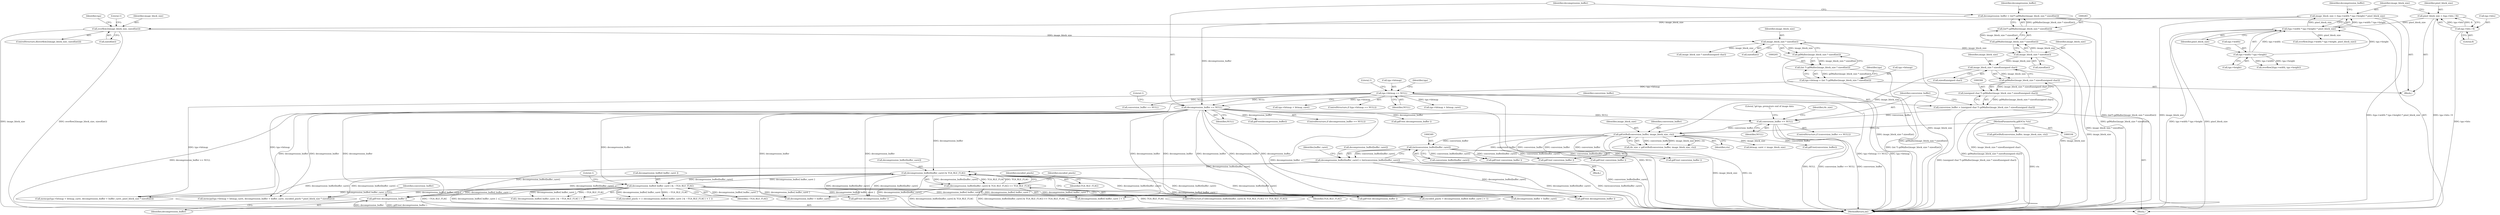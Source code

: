 digraph "0_libgd_58b6dde319c301b0eae27d12e2a659e067d80558@pointer" {
"1000508" [label="(Call,gdFree( decompression_buffer ))"];
"1000290" [label="(Call,decompression_buffer == NULL)"];
"1000280" [label="(Call,decompression_buffer = (int*) gdMalloc(image_block_size * sizeof(int)))"];
"1000282" [label="(Call,(int*) gdMalloc(image_block_size * sizeof(int)))"];
"1000284" [label="(Call,gdMalloc(image_block_size * sizeof(int)))"];
"1000285" [label="(Call,image_block_size * sizeof(int))"];
"1000207" [label="(Call,image_block_size * sizeof(int))"];
"1000177" [label="(Call,overflow2(image_block_size, sizeof(int)))"];
"1000117" [label="(Call,image_block_size = (tga->width * tga->height) * pixel_block_size)"];
"1000119" [label="(Call,(tga->width * tga->height) * pixel_block_size)"];
"1000120" [label="(Call,tga->width * tga->height)"];
"1000109" [label="(Call,pixel_block_size = (tga->bits / 8))"];
"1000111" [label="(Call,tga->bits / 8)"];
"1000212" [label="(Call,tga->bitmap == NULL)"];
"1000200" [label="(Call,tga->bitmap = (int *) gdMalloc(image_block_size * sizeof(int)))"];
"1000204" [label="(Call,(int *) gdMalloc(image_block_size * sizeof(int)))"];
"1000206" [label="(Call,gdMalloc(image_block_size * sizeof(int)))"];
"1000379" [label="(Call,decompression_buffer[buffer_caret] & TGA_RLE_FLAG)"];
"1000344" [label="(Call,decompression_buffer[buffer_caret] = (int)conversion_buffer[buffer_caret])"];
"1000348" [label="(Call,(int)conversion_buffer[buffer_caret])"];
"1000320" [label="(Call,gdGetBuf(conversion_buffer, image_block_size, ctx))"];
"1000307" [label="(Call,conversion_buffer == NULL)"];
"1000297" [label="(Call,conversion_buffer = (unsigned char *) gdMalloc(image_block_size * sizeof(unsigned char)))"];
"1000299" [label="(Call,(unsigned char *) gdMalloc(image_block_size * sizeof(unsigned char)))"];
"1000301" [label="(Call,gdMalloc(image_block_size * sizeof(unsigned char)))"];
"1000302" [label="(Call,image_block_size * sizeof(unsigned char))"];
"1000105" [label="(MethodParameterIn,gdIOCtx *ctx)"];
"1000389" [label="(Call,decompression_buffer[ buffer_caret ] & ~TGA_RLE_FLAG)"];
"1000378" [label="(Call,(decompression_buffer[buffer_caret] & TGA_RLE_FLAG) == TGA_RLE_FLAG)"];
"1000120" [label="(Call,tga->width * tga->height)"];
"1000307" [label="(Call,conversion_buffer == NULL)"];
"1000287" [label="(Call,sizeof(int))"];
"1000387" [label="(Identifier,encoded_pixels)"];
"1000184" [label="(Literal,1)"];
"1000302" [label="(Call,image_block_size * sizeof(unsigned char))"];
"1000212" [label="(Call,tga->bitmap == NULL)"];
"1000296" [label="(Literal,1)"];
"1000390" [label="(Call,decompression_buffer[ buffer_caret ])"];
"1000377" [label="(ControlStructure,if ((decompression_buffer[buffer_caret] & TGA_RLE_FLAG) == TGA_RLE_FLAG))"];
"1000297" [label="(Call,conversion_buffer = (unsigned char *) gdMalloc(image_block_size * sizeof(unsigned char)))"];
"1000200" [label="(Call,tga->bitmap = (int *) gdMalloc(image_block_size * sizeof(int)))"];
"1000301" [label="(Call,gdMalloc(image_block_size * sizeof(unsigned char)))"];
"1000354" [label="(Identifier,buffer_caret)"];
"1000321" [label="(Identifier,conversion_buffer)"];
"1000348" [label="(Call,(int)conversion_buffer[buffer_caret])"];
"1000281" [label="(Identifier,decompression_buffer)"];
"1000117" [label="(Call,image_block_size = (tga->width * tga->height) * pixel_block_size)"];
"1000320" [label="(Call,gdGetBuf(conversion_buffer, image_block_size, ctx))"];
"1000508" [label="(Call,gdFree( decompression_buffer ))"];
"1000204" [label="(Call,(int *) gdMalloc(image_block_size * sizeof(int)))"];
"1000124" [label="(Call,tga->height)"];
"1000372" [label="(Call,gdFree( conversion_buffer ))"];
"1000318" [label="(Call,rle_size = gdGetBuf(conversion_buffer, image_block_size, ctx))"];
"1000452" [label="(Call,decompression_buffer[ buffer_caret ] + 1)"];
"1000214" [label="(Identifier,tga)"];
"1000176" [label="(ControlStructure,if(overflow2(image_block_size, sizeof(int))))"];
"1000478" [label="(Call,gdFree( conversion_buffer ))"];
"1000435" [label="(Call,decompression_buffer + buffer_caret)"];
"1000450" [label="(Call,encoded_pixels = decompression_buffer[ buffer_caret ] + 1)"];
"1000213" [label="(Call,tga->bitmap)"];
"1000323" [label="(Identifier,ctx)"];
"1000414" [label="(Call,gdFree( conversion_buffer ))"];
"1000306" [label="(ControlStructure,if (conversion_buffer == NULL))"];
"1000224" [label="(Block,)"];
"1000127" [label="(Identifier,pixel_block_size)"];
"1000380" [label="(Call,decompression_buffer[buffer_caret])"];
"1000178" [label="(Identifier,image_block_size)"];
"1000304" [label="(Call,sizeof(unsigned char))"];
"1000292" [label="(Identifier,NULL)"];
"1000284" [label="(Call,gdMalloc(image_block_size * sizeof(int)))"];
"1000115" [label="(Literal,8)"];
"1000331" [label="(Call,gdFree(decompression_buffer))"];
"1000286" [label="(Identifier,image_block_size)"];
"1000359" [label="(Call,bitmap_caret < image_block_size)"];
"1000384" [label="(Identifier,TGA_RLE_FLAG)"];
"1000222" [label="(Identifier,tga)"];
"1000511" [label="(Identifier,conversion_buffer)"];
"1000299" [label="(Call,(unsigned char *) gdMalloc(image_block_size * sizeof(unsigned char)))"];
"1000322" [label="(Identifier,image_block_size)"];
"1000386" [label="(Call,encoded_pixels = ( ( decompression_buffer[ buffer_caret ] & ~TGA_RLE_FLAG ) + 1 ))"];
"1000236" [label="(Call,conversion_buffer == NULL)"];
"1000515" [label="(MethodReturn,int)"];
"1000280" [label="(Call,decompression_buffer = (int*) gdMalloc(image_block_size * sizeof(int)))"];
"1000290" [label="(Call,decompression_buffer == NULL)"];
"1000309" [label="(Identifier,NULL)"];
"1000489" [label="(Call,decompression_buffer + buffer_caret)"];
"1000109" [label="(Call,pixel_block_size = (tga->bits / 8))"];
"1000476" [label="(Call,gdFree( decompression_buffer ))"];
"1000389" [label="(Call,decompression_buffer[ buffer_caret ] & ~TGA_RLE_FLAG)"];
"1000289" [label="(ControlStructure,if (decompression_buffer == NULL))"];
"1000151" [label="(Call,overflow2(tga->width, tga->height))"];
"1000430" [label="(Call,tga->bitmap + bitmap_caret)"];
"1000303" [label="(Identifier,image_block_size)"];
"1000394" [label="(Literal,1)"];
"1000219" [label="(Literal,1)"];
"1000451" [label="(Identifier,encoded_pixels)"];
"1000370" [label="(Call,gdFree( decompression_buffer ))"];
"1000509" [label="(Identifier,decompression_buffer)"];
"1000383" [label="(Identifier,TGA_RLE_FLAG)"];
"1000412" [label="(Call,gdFree( decompression_buffer ))"];
"1000177" [label="(Call,overflow2(image_block_size, sizeof(int)))"];
"1000231" [label="(Call,image_block_size * sizeof(unsigned char))"];
"1000112" [label="(Call,tga->bits)"];
"1000510" [label="(Call,gdFree( conversion_buffer ))"];
"1000105" [label="(MethodParameterIn,gdIOCtx *ctx)"];
"1000343" [label="(Block,)"];
"1000245" [label="(Call,gdGetBuf(conversion_buffer, image_block_size, ctx))"];
"1000429" [label="(Call,memcpy(tga->bitmap + bitmap_caret, decompression_buffer + buffer_caret, pixel_block_size * sizeof(int)))"];
"1000179" [label="(Call,sizeof(int))"];
"1000298" [label="(Identifier,conversion_buffer)"];
"1000111" [label="(Call,tga->bits / 8)"];
"1000209" [label="(Call,sizeof(int))"];
"1000206" [label="(Call,gdMalloc(image_block_size * sizeof(int)))"];
"1000285" [label="(Call,image_block_size * sizeof(int))"];
"1000207" [label="(Call,image_block_size * sizeof(int))"];
"1000130" [label="(Identifier,decompression_buffer)"];
"1000312" [label="(Literal,\"gd-tga: premature end of image data\n\")"];
"1000308" [label="(Identifier,conversion_buffer)"];
"1000121" [label="(Call,tga->width)"];
"1000211" [label="(ControlStructure,if (tga->bitmap == NULL))"];
"1000201" [label="(Call,tga->bitmap)"];
"1000291" [label="(Identifier,decompression_buffer)"];
"1000483" [label="(Call,memcpy(tga->bitmap + bitmap_caret, decompression_buffer + buffer_caret, encoded_pixels * pixel_block_size * sizeof(int)))"];
"1000208" [label="(Identifier,image_block_size)"];
"1000329" [label="(Call,gdFree(conversion_buffer))"];
"1000189" [label="(Identifier,tga)"];
"1000118" [label="(Identifier,image_block_size)"];
"1000119" [label="(Call,(tga->width * tga->height) * pixel_block_size)"];
"1000393" [label="(Identifier,~TGA_RLE_FLAG)"];
"1000282" [label="(Call,(int*) gdMalloc(image_block_size * sizeof(int)))"];
"1000216" [label="(Identifier,NULL)"];
"1000388" [label="(Call,( decompression_buffer[ buffer_caret ] & ~TGA_RLE_FLAG ) + 1)"];
"1000107" [label="(Block,)"];
"1000163" [label="(Call,overflow2(tga->width * tga->height, pixel_block_size))"];
"1000313" [label="(Call,gdFree( decompression_buffer ))"];
"1000350" [label="(Call,conversion_buffer[buffer_caret])"];
"1000379" [label="(Call,decompression_buffer[buffer_caret] & TGA_RLE_FLAG)"];
"1000484" [label="(Call,tga->bitmap + bitmap_caret)"];
"1000378" [label="(Call,(decompression_buffer[buffer_caret] & TGA_RLE_FLAG) == TGA_RLE_FLAG)"];
"1000345" [label="(Call,decompression_buffer[buffer_caret])"];
"1000319" [label="(Identifier,rle_size)"];
"1000344" [label="(Call,decompression_buffer[buffer_caret] = (int)conversion_buffer[buffer_caret])"];
"1000110" [label="(Identifier,pixel_block_size)"];
"1000508" -> "1000224"  [label="AST: "];
"1000508" -> "1000509"  [label="CFG: "];
"1000509" -> "1000508"  [label="AST: "];
"1000511" -> "1000508"  [label="CFG: "];
"1000508" -> "1000515"  [label="DDG: decompression_buffer"];
"1000508" -> "1000515"  [label="DDG: gdFree( decompression_buffer )"];
"1000290" -> "1000508"  [label="DDG: decompression_buffer"];
"1000379" -> "1000508"  [label="DDG: decompression_buffer[buffer_caret]"];
"1000344" -> "1000508"  [label="DDG: decompression_buffer[buffer_caret]"];
"1000389" -> "1000508"  [label="DDG: decompression_buffer[ buffer_caret ]"];
"1000290" -> "1000289"  [label="AST: "];
"1000290" -> "1000292"  [label="CFG: "];
"1000291" -> "1000290"  [label="AST: "];
"1000292" -> "1000290"  [label="AST: "];
"1000296" -> "1000290"  [label="CFG: "];
"1000298" -> "1000290"  [label="CFG: "];
"1000290" -> "1000515"  [label="DDG: decompression_buffer"];
"1000290" -> "1000515"  [label="DDG: NULL"];
"1000290" -> "1000515"  [label="DDG: decompression_buffer == NULL"];
"1000280" -> "1000290"  [label="DDG: decompression_buffer"];
"1000212" -> "1000290"  [label="DDG: NULL"];
"1000290" -> "1000307"  [label="DDG: NULL"];
"1000290" -> "1000313"  [label="DDG: decompression_buffer"];
"1000290" -> "1000331"  [label="DDG: decompression_buffer"];
"1000290" -> "1000370"  [label="DDG: decompression_buffer"];
"1000290" -> "1000379"  [label="DDG: decompression_buffer"];
"1000290" -> "1000389"  [label="DDG: decompression_buffer"];
"1000290" -> "1000412"  [label="DDG: decompression_buffer"];
"1000290" -> "1000429"  [label="DDG: decompression_buffer"];
"1000290" -> "1000435"  [label="DDG: decompression_buffer"];
"1000290" -> "1000450"  [label="DDG: decompression_buffer"];
"1000290" -> "1000452"  [label="DDG: decompression_buffer"];
"1000290" -> "1000476"  [label="DDG: decompression_buffer"];
"1000290" -> "1000483"  [label="DDG: decompression_buffer"];
"1000290" -> "1000489"  [label="DDG: decompression_buffer"];
"1000280" -> "1000224"  [label="AST: "];
"1000280" -> "1000282"  [label="CFG: "];
"1000281" -> "1000280"  [label="AST: "];
"1000282" -> "1000280"  [label="AST: "];
"1000291" -> "1000280"  [label="CFG: "];
"1000280" -> "1000515"  [label="DDG: (int*) gdMalloc(image_block_size * sizeof(int))"];
"1000282" -> "1000280"  [label="DDG: gdMalloc(image_block_size * sizeof(int))"];
"1000282" -> "1000284"  [label="CFG: "];
"1000283" -> "1000282"  [label="AST: "];
"1000284" -> "1000282"  [label="AST: "];
"1000282" -> "1000515"  [label="DDG: gdMalloc(image_block_size * sizeof(int))"];
"1000284" -> "1000282"  [label="DDG: image_block_size * sizeof(int)"];
"1000284" -> "1000285"  [label="CFG: "];
"1000285" -> "1000284"  [label="AST: "];
"1000284" -> "1000515"  [label="DDG: image_block_size * sizeof(int)"];
"1000285" -> "1000284"  [label="DDG: image_block_size"];
"1000285" -> "1000287"  [label="CFG: "];
"1000286" -> "1000285"  [label="AST: "];
"1000287" -> "1000285"  [label="AST: "];
"1000285" -> "1000515"  [label="DDG: image_block_size"];
"1000207" -> "1000285"  [label="DDG: image_block_size"];
"1000285" -> "1000302"  [label="DDG: image_block_size"];
"1000207" -> "1000206"  [label="AST: "];
"1000207" -> "1000209"  [label="CFG: "];
"1000208" -> "1000207"  [label="AST: "];
"1000209" -> "1000207"  [label="AST: "];
"1000206" -> "1000207"  [label="CFG: "];
"1000207" -> "1000515"  [label="DDG: image_block_size"];
"1000207" -> "1000206"  [label="DDG: image_block_size"];
"1000177" -> "1000207"  [label="DDG: image_block_size"];
"1000207" -> "1000231"  [label="DDG: image_block_size"];
"1000177" -> "1000176"  [label="AST: "];
"1000177" -> "1000179"  [label="CFG: "];
"1000178" -> "1000177"  [label="AST: "];
"1000179" -> "1000177"  [label="AST: "];
"1000184" -> "1000177"  [label="CFG: "];
"1000189" -> "1000177"  [label="CFG: "];
"1000177" -> "1000515"  [label="DDG: image_block_size"];
"1000177" -> "1000515"  [label="DDG: overflow2(image_block_size, sizeof(int))"];
"1000117" -> "1000177"  [label="DDG: image_block_size"];
"1000117" -> "1000107"  [label="AST: "];
"1000117" -> "1000119"  [label="CFG: "];
"1000118" -> "1000117"  [label="AST: "];
"1000119" -> "1000117"  [label="AST: "];
"1000130" -> "1000117"  [label="CFG: "];
"1000117" -> "1000515"  [label="DDG: image_block_size"];
"1000117" -> "1000515"  [label="DDG: (tga->width * tga->height) * pixel_block_size"];
"1000119" -> "1000117"  [label="DDG: tga->width * tga->height"];
"1000119" -> "1000117"  [label="DDG: pixel_block_size"];
"1000119" -> "1000127"  [label="CFG: "];
"1000120" -> "1000119"  [label="AST: "];
"1000127" -> "1000119"  [label="AST: "];
"1000119" -> "1000515"  [label="DDG: pixel_block_size"];
"1000119" -> "1000515"  [label="DDG: tga->width * tga->height"];
"1000120" -> "1000119"  [label="DDG: tga->width"];
"1000120" -> "1000119"  [label="DDG: tga->height"];
"1000109" -> "1000119"  [label="DDG: pixel_block_size"];
"1000119" -> "1000163"  [label="DDG: pixel_block_size"];
"1000120" -> "1000124"  [label="CFG: "];
"1000121" -> "1000120"  [label="AST: "];
"1000124" -> "1000120"  [label="AST: "];
"1000127" -> "1000120"  [label="CFG: "];
"1000120" -> "1000151"  [label="DDG: tga->width"];
"1000120" -> "1000151"  [label="DDG: tga->height"];
"1000109" -> "1000107"  [label="AST: "];
"1000109" -> "1000111"  [label="CFG: "];
"1000110" -> "1000109"  [label="AST: "];
"1000111" -> "1000109"  [label="AST: "];
"1000118" -> "1000109"  [label="CFG: "];
"1000109" -> "1000515"  [label="DDG: tga->bits / 8"];
"1000111" -> "1000109"  [label="DDG: tga->bits"];
"1000111" -> "1000109"  [label="DDG: 8"];
"1000111" -> "1000115"  [label="CFG: "];
"1000112" -> "1000111"  [label="AST: "];
"1000115" -> "1000111"  [label="AST: "];
"1000111" -> "1000515"  [label="DDG: tga->bits"];
"1000212" -> "1000211"  [label="AST: "];
"1000212" -> "1000216"  [label="CFG: "];
"1000213" -> "1000212"  [label="AST: "];
"1000216" -> "1000212"  [label="AST: "];
"1000219" -> "1000212"  [label="CFG: "];
"1000222" -> "1000212"  [label="CFG: "];
"1000212" -> "1000515"  [label="DDG: NULL"];
"1000212" -> "1000515"  [label="DDG: tga->bitmap == NULL"];
"1000212" -> "1000515"  [label="DDG: tga->bitmap"];
"1000200" -> "1000212"  [label="DDG: tga->bitmap"];
"1000212" -> "1000236"  [label="DDG: NULL"];
"1000212" -> "1000429"  [label="DDG: tga->bitmap"];
"1000212" -> "1000430"  [label="DDG: tga->bitmap"];
"1000212" -> "1000483"  [label="DDG: tga->bitmap"];
"1000212" -> "1000484"  [label="DDG: tga->bitmap"];
"1000200" -> "1000107"  [label="AST: "];
"1000200" -> "1000204"  [label="CFG: "];
"1000201" -> "1000200"  [label="AST: "];
"1000204" -> "1000200"  [label="AST: "];
"1000214" -> "1000200"  [label="CFG: "];
"1000200" -> "1000515"  [label="DDG: (int *) gdMalloc(image_block_size * sizeof(int))"];
"1000204" -> "1000200"  [label="DDG: gdMalloc(image_block_size * sizeof(int))"];
"1000204" -> "1000206"  [label="CFG: "];
"1000205" -> "1000204"  [label="AST: "];
"1000206" -> "1000204"  [label="AST: "];
"1000204" -> "1000515"  [label="DDG: gdMalloc(image_block_size * sizeof(int))"];
"1000206" -> "1000204"  [label="DDG: image_block_size * sizeof(int)"];
"1000206" -> "1000515"  [label="DDG: image_block_size * sizeof(int)"];
"1000379" -> "1000378"  [label="AST: "];
"1000379" -> "1000383"  [label="CFG: "];
"1000380" -> "1000379"  [label="AST: "];
"1000383" -> "1000379"  [label="AST: "];
"1000384" -> "1000379"  [label="CFG: "];
"1000379" -> "1000515"  [label="DDG: decompression_buffer[buffer_caret]"];
"1000379" -> "1000370"  [label="DDG: decompression_buffer[buffer_caret]"];
"1000379" -> "1000378"  [label="DDG: decompression_buffer[buffer_caret]"];
"1000379" -> "1000378"  [label="DDG: TGA_RLE_FLAG"];
"1000344" -> "1000379"  [label="DDG: decompression_buffer[buffer_caret]"];
"1000389" -> "1000379"  [label="DDG: decompression_buffer[ buffer_caret ]"];
"1000378" -> "1000379"  [label="DDG: TGA_RLE_FLAG"];
"1000379" -> "1000389"  [label="DDG: decompression_buffer[buffer_caret]"];
"1000379" -> "1000412"  [label="DDG: decompression_buffer[buffer_caret]"];
"1000379" -> "1000429"  [label="DDG: decompression_buffer[buffer_caret]"];
"1000379" -> "1000435"  [label="DDG: decompression_buffer[buffer_caret]"];
"1000379" -> "1000476"  [label="DDG: decompression_buffer[buffer_caret]"];
"1000379" -> "1000483"  [label="DDG: decompression_buffer[buffer_caret]"];
"1000379" -> "1000489"  [label="DDG: decompression_buffer[buffer_caret]"];
"1000344" -> "1000343"  [label="AST: "];
"1000344" -> "1000348"  [label="CFG: "];
"1000345" -> "1000344"  [label="AST: "];
"1000348" -> "1000344"  [label="AST: "];
"1000354" -> "1000344"  [label="CFG: "];
"1000344" -> "1000515"  [label="DDG: (int)conversion_buffer[buffer_caret]"];
"1000344" -> "1000515"  [label="DDG: decompression_buffer[buffer_caret]"];
"1000348" -> "1000344"  [label="DDG: conversion_buffer[buffer_caret]"];
"1000344" -> "1000370"  [label="DDG: decompression_buffer[buffer_caret]"];
"1000348" -> "1000350"  [label="CFG: "];
"1000349" -> "1000348"  [label="AST: "];
"1000350" -> "1000348"  [label="AST: "];
"1000348" -> "1000515"  [label="DDG: conversion_buffer[buffer_caret]"];
"1000320" -> "1000348"  [label="DDG: conversion_buffer"];
"1000348" -> "1000372"  [label="DDG: conversion_buffer[buffer_caret]"];
"1000348" -> "1000414"  [label="DDG: conversion_buffer[buffer_caret]"];
"1000348" -> "1000478"  [label="DDG: conversion_buffer[buffer_caret]"];
"1000348" -> "1000510"  [label="DDG: conversion_buffer[buffer_caret]"];
"1000320" -> "1000318"  [label="AST: "];
"1000320" -> "1000323"  [label="CFG: "];
"1000321" -> "1000320"  [label="AST: "];
"1000322" -> "1000320"  [label="AST: "];
"1000323" -> "1000320"  [label="AST: "];
"1000318" -> "1000320"  [label="CFG: "];
"1000320" -> "1000515"  [label="DDG: image_block_size"];
"1000320" -> "1000515"  [label="DDG: ctx"];
"1000320" -> "1000318"  [label="DDG: conversion_buffer"];
"1000320" -> "1000318"  [label="DDG: image_block_size"];
"1000320" -> "1000318"  [label="DDG: ctx"];
"1000307" -> "1000320"  [label="DDG: conversion_buffer"];
"1000302" -> "1000320"  [label="DDG: image_block_size"];
"1000105" -> "1000320"  [label="DDG: ctx"];
"1000320" -> "1000329"  [label="DDG: conversion_buffer"];
"1000320" -> "1000359"  [label="DDG: image_block_size"];
"1000320" -> "1000372"  [label="DDG: conversion_buffer"];
"1000320" -> "1000414"  [label="DDG: conversion_buffer"];
"1000320" -> "1000478"  [label="DDG: conversion_buffer"];
"1000320" -> "1000510"  [label="DDG: conversion_buffer"];
"1000307" -> "1000306"  [label="AST: "];
"1000307" -> "1000309"  [label="CFG: "];
"1000308" -> "1000307"  [label="AST: "];
"1000309" -> "1000307"  [label="AST: "];
"1000312" -> "1000307"  [label="CFG: "];
"1000319" -> "1000307"  [label="CFG: "];
"1000307" -> "1000515"  [label="DDG: NULL"];
"1000307" -> "1000515"  [label="DDG: conversion_buffer == NULL"];
"1000307" -> "1000515"  [label="DDG: conversion_buffer"];
"1000297" -> "1000307"  [label="DDG: conversion_buffer"];
"1000297" -> "1000224"  [label="AST: "];
"1000297" -> "1000299"  [label="CFG: "];
"1000298" -> "1000297"  [label="AST: "];
"1000299" -> "1000297"  [label="AST: "];
"1000308" -> "1000297"  [label="CFG: "];
"1000297" -> "1000515"  [label="DDG: (unsigned char *) gdMalloc(image_block_size * sizeof(unsigned char))"];
"1000299" -> "1000297"  [label="DDG: gdMalloc(image_block_size * sizeof(unsigned char))"];
"1000299" -> "1000301"  [label="CFG: "];
"1000300" -> "1000299"  [label="AST: "];
"1000301" -> "1000299"  [label="AST: "];
"1000299" -> "1000515"  [label="DDG: gdMalloc(image_block_size * sizeof(unsigned char))"];
"1000301" -> "1000299"  [label="DDG: image_block_size * sizeof(unsigned char)"];
"1000301" -> "1000302"  [label="CFG: "];
"1000302" -> "1000301"  [label="AST: "];
"1000301" -> "1000515"  [label="DDG: image_block_size * sizeof(unsigned char)"];
"1000302" -> "1000301"  [label="DDG: image_block_size"];
"1000302" -> "1000304"  [label="CFG: "];
"1000303" -> "1000302"  [label="AST: "];
"1000304" -> "1000302"  [label="AST: "];
"1000302" -> "1000515"  [label="DDG: image_block_size"];
"1000105" -> "1000104"  [label="AST: "];
"1000105" -> "1000515"  [label="DDG: ctx"];
"1000105" -> "1000245"  [label="DDG: ctx"];
"1000389" -> "1000388"  [label="AST: "];
"1000389" -> "1000393"  [label="CFG: "];
"1000390" -> "1000389"  [label="AST: "];
"1000393" -> "1000389"  [label="AST: "];
"1000394" -> "1000389"  [label="CFG: "];
"1000389" -> "1000515"  [label="DDG: ~TGA_RLE_FLAG"];
"1000389" -> "1000515"  [label="DDG: decompression_buffer[ buffer_caret ]"];
"1000389" -> "1000370"  [label="DDG: decompression_buffer[ buffer_caret ]"];
"1000389" -> "1000386"  [label="DDG: decompression_buffer[ buffer_caret ]"];
"1000389" -> "1000386"  [label="DDG: ~TGA_RLE_FLAG"];
"1000389" -> "1000388"  [label="DDG: decompression_buffer[ buffer_caret ]"];
"1000389" -> "1000388"  [label="DDG: ~TGA_RLE_FLAG"];
"1000389" -> "1000412"  [label="DDG: decompression_buffer[ buffer_caret ]"];
"1000389" -> "1000429"  [label="DDG: decompression_buffer[ buffer_caret ]"];
"1000389" -> "1000435"  [label="DDG: decompression_buffer[ buffer_caret ]"];
"1000389" -> "1000450"  [label="DDG: decompression_buffer[ buffer_caret ]"];
"1000389" -> "1000452"  [label="DDG: decompression_buffer[ buffer_caret ]"];
"1000389" -> "1000476"  [label="DDG: decompression_buffer[ buffer_caret ]"];
"1000389" -> "1000483"  [label="DDG: decompression_buffer[ buffer_caret ]"];
"1000389" -> "1000489"  [label="DDG: decompression_buffer[ buffer_caret ]"];
"1000378" -> "1000377"  [label="AST: "];
"1000378" -> "1000384"  [label="CFG: "];
"1000384" -> "1000378"  [label="AST: "];
"1000387" -> "1000378"  [label="CFG: "];
"1000451" -> "1000378"  [label="CFG: "];
"1000378" -> "1000515"  [label="DDG: TGA_RLE_FLAG"];
"1000378" -> "1000515"  [label="DDG: decompression_buffer[buffer_caret] & TGA_RLE_FLAG"];
"1000378" -> "1000515"  [label="DDG: (decompression_buffer[buffer_caret] & TGA_RLE_FLAG) == TGA_RLE_FLAG"];
}
